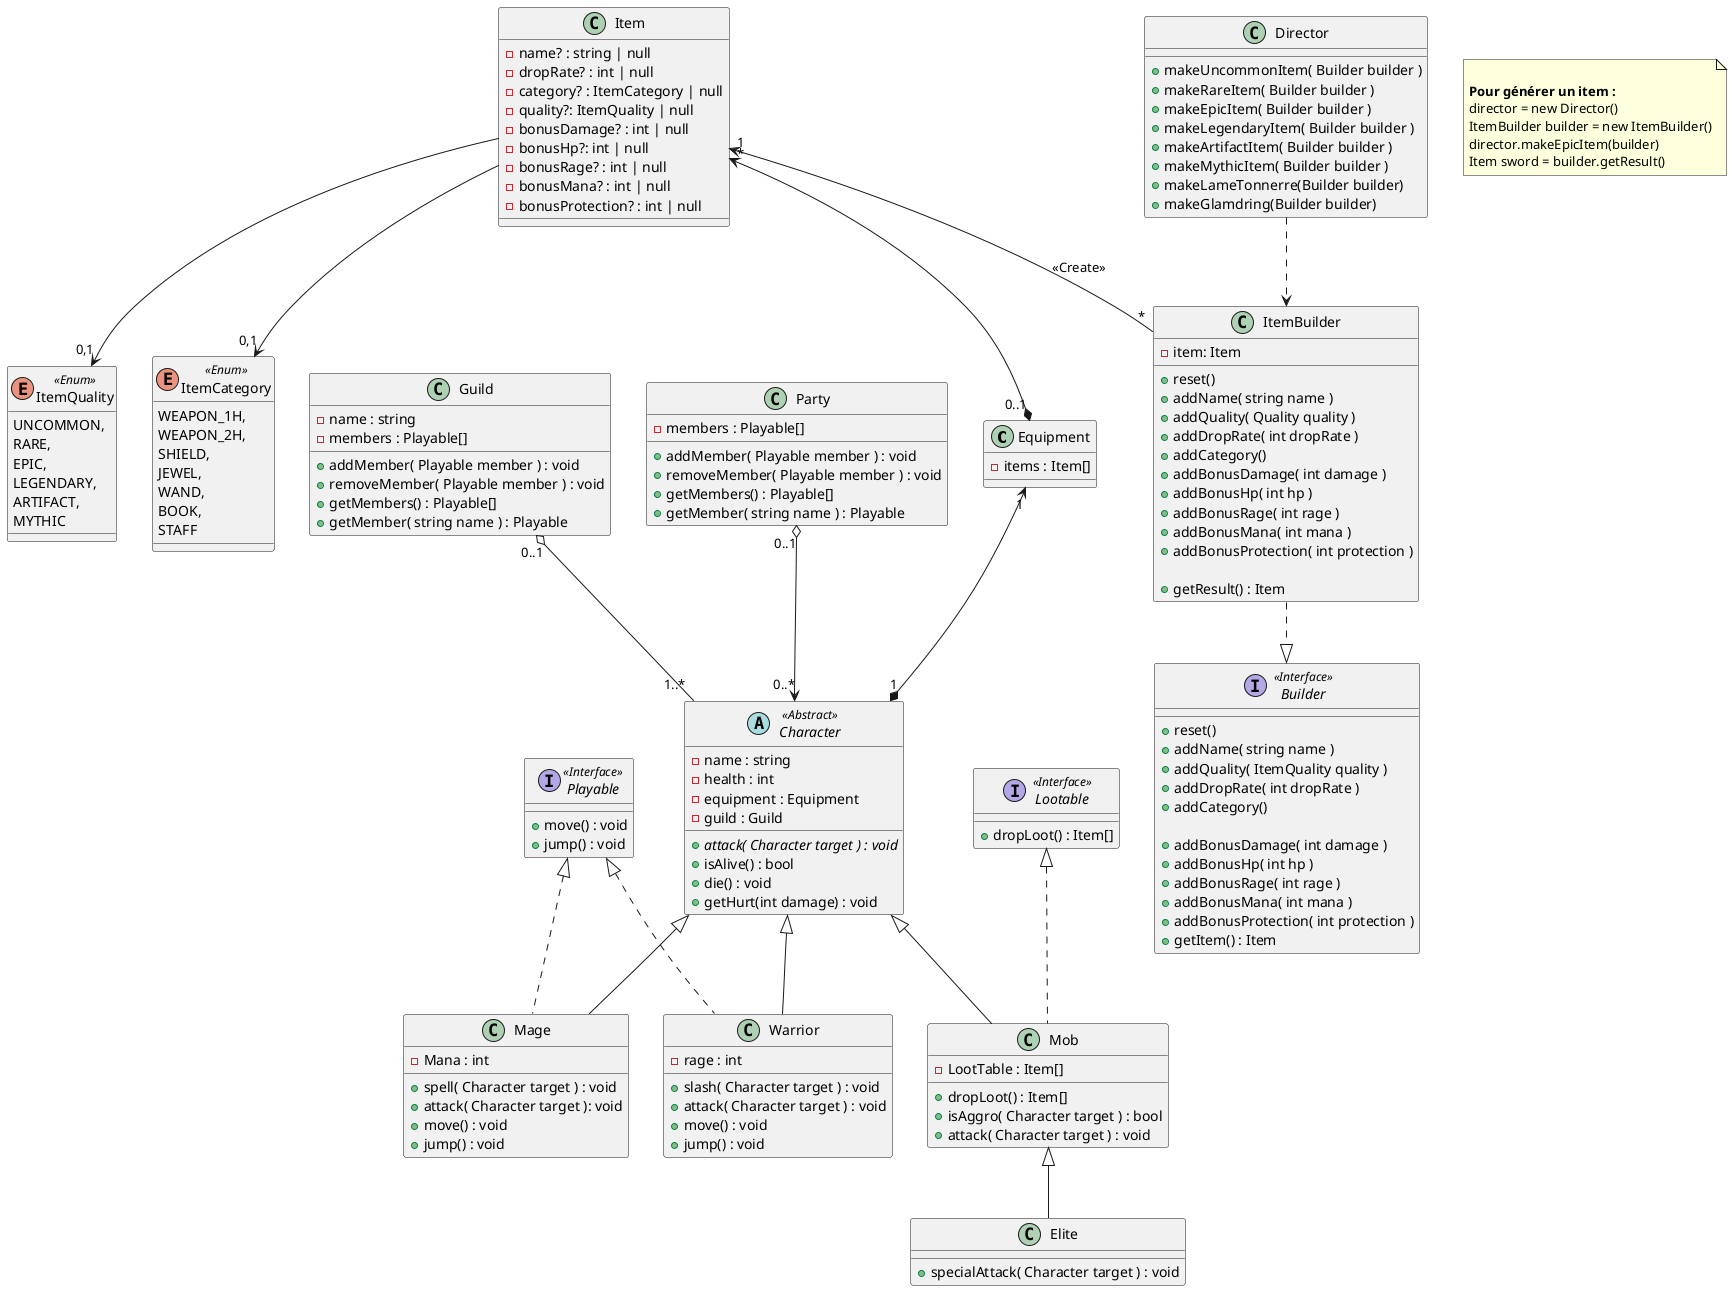 @startuml
'https://plantuml.com/class-diagram

class Equipment {
    -items : Item[]

}


abstract class Character <<Abstract>> {
    -name : string
    -health : int
    -equipment : Equipment
    -guild : Guild
    +{abstract}attack( Character target ) : void
    +isAlive() : bool
    +die() : void
    +getHurt(int damage) : void

}

class Mage {
    -Mana : int
    +spell( Character target ) : void
    +attack( Character target ): void
    +move() : void
    +jump() : void
}

class Warrior {
    -rage : int
    +slash( Character target ) : void
    +attack( Character target ) : void
    +move() : void
    +jump() : void
}




interface Playable  <<Interface>> {
+ move() : void
+ jump() : void
}
interface Lootable <<Interface>> {
    +dropLoot() : Item[]
}
class Mob {
    -LootTable : Item[]
    + dropLoot() : Item[]
    +isAggro( Character target ) : bool
    +attack( Character target ) : void
}

class Elite {
    +specialAttack( Character target ) : void
}

enum ItemQuality <<Enum>> {
  UNCOMMON,
  RARE,
  EPIC,
  LEGENDARY,
  ARTIFACT,
  MYTHIC
}




enum ItemCategory <<Enum>> {
  WEAPON_1H,
  WEAPON_2H,
  SHIELD,
  JEWEL,
  WAND,
  BOOK,
  STAFF
}

' namespace  Design_Pattern_BUILDER  {

note as A

    <b>Pour générer un item :</b>
    director = new Director()
    ItemBuilder builder = new ItemBuilder()
    director.makeEpicItem(builder)
    Item sword = builder.getResult()
end note

interface Builder <<Interface>> {
    +reset()
    +addName( string name )
    +addQuality( ItemQuality quality )
    +addDropRate( int dropRate )
    +addCategory()

    +addBonusDamage( int damage )
    +addBonusHp( int hp )
    +addBonusRage( int rage )
    +addBonusMana( int mana )
    +addBonusProtection( int protection )
    +getItem() : Item
}




class Director {
    +makeUncommonItem( Builder builder )
    +makeRareItem( Builder builder )
    +makeEpicItem( Builder builder )
    +makeLegendaryItem( Builder builder )
    +makeArtifactItem( Builder builder )
    +makeMythicItem( Builder builder )
    +makeLameTonnerre(Builder builder)
    +makeGlamdring(Builder builder)

}

class ItemBuilder  {
    -item: Item
    +reset()
    +addName( string name )
    +addQuality( Quality quality )
    +addDropRate( int dropRate )
    +addCategory()
    +addBonusDamage( int damage )
    +addBonusHp( int hp )
    +addBonusRage( int rage )
    +addBonusMana( int mana )
    +addBonusProtection( int protection )

    +getResult() : Item
}



class Item {
    -name? : string | null
    -dropRate? : int | null
    -category? : ItemCategory | null
    -quality?: ItemQuality | null
    -bonusDamage? : int | null
    -bonusHp?: int | null
    -bonusRage? : int | null
    -bonusMana? : int | null
    -bonusProtection? : int | null
}


ItemBuilder ..|> Builder
Item "1" <-- "*" ItemBuilder : "<<Create>>"
Item "*" <--* "0..1" Equipment
Item  --> "0,1" ItemQuality
Item  --> "0,1" ItemCategory
Director ..> ItemBuilder

'}

Equipment "1" <--* "1" Character

Playable <|.. Mage
Playable <|.. Warrior

Character <|-- Mage
Character <|-- Warrior
Character <|-- Mob

Mob <|-- Elite

Lootable <|.. Mob


class Guild {
    -name : string
    -members : Playable[]
    +addMember( Playable member ) : void
    +removeMember( Playable member ) : void
    +getMembers() : Playable[]
    +getMember( string name ) : Playable
}

Guild "0..1" o-- "1..*" Character

class Party {
    -members : Playable[]
    +addMember( Playable member ) : void
    +removeMember( Playable member ) : void
    +getMembers() : Playable[]
    +getMember( string name ) : Playable
}

Party "0..1" o--> "0..*" Character

@enduml





